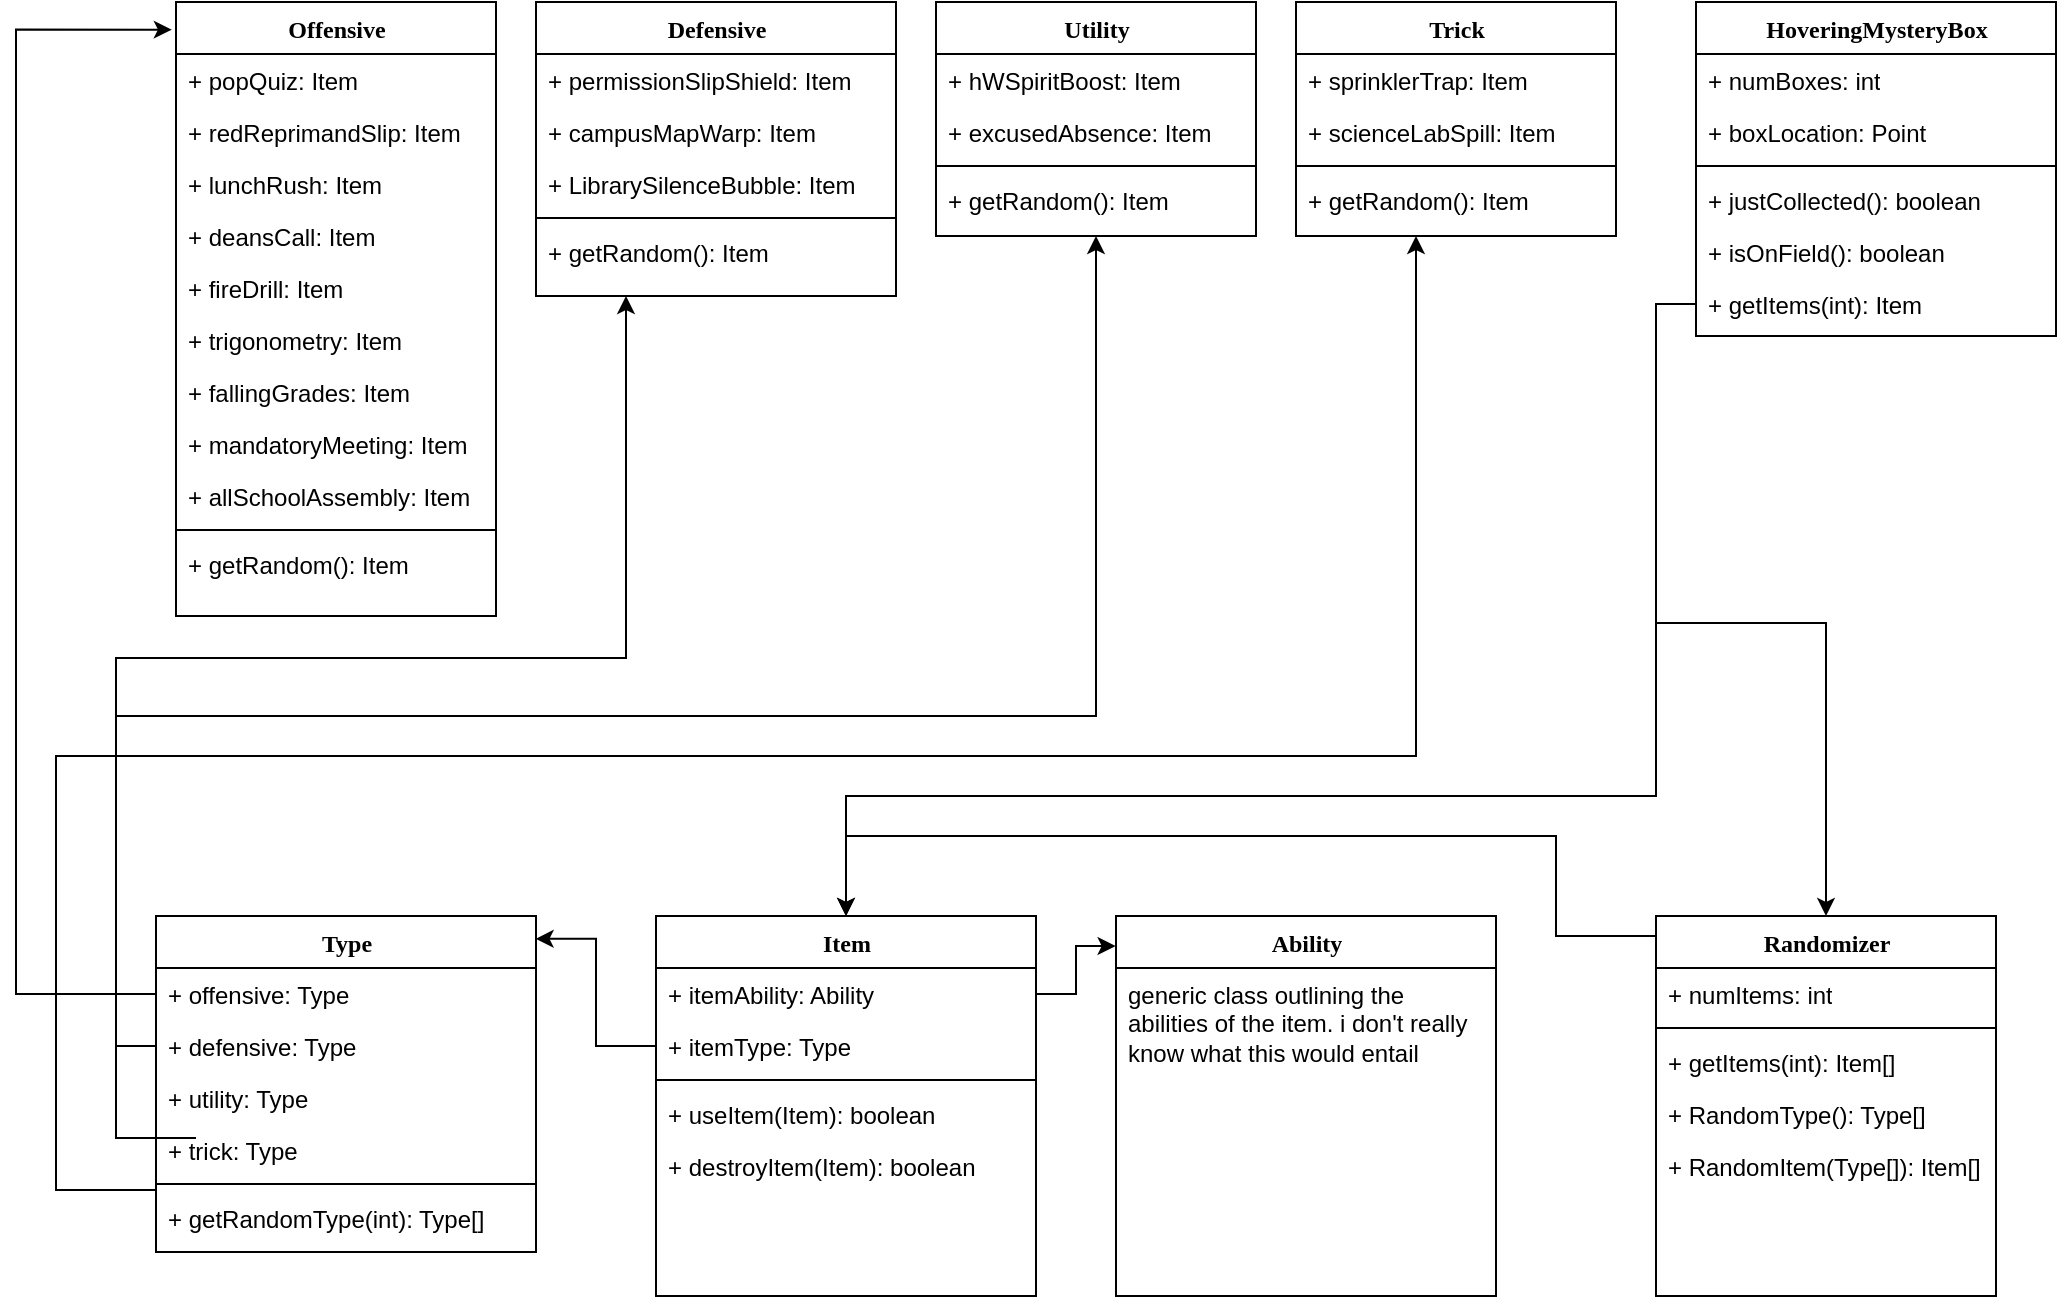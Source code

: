 <mxfile version="26.2.15">
  <diagram name="Page-1" id="9f46799a-70d6-7492-0946-bef42562c5a5">
    <mxGraphModel dx="1122" dy="749" grid="1" gridSize="10" guides="1" tooltips="1" connect="1" arrows="1" fold="1" page="1" pageScale="1" pageWidth="1100" pageHeight="850" background="none" math="0" shadow="0">
      <root>
        <mxCell id="0" />
        <mxCell id="1" parent="0" />
        <mxCell id="78961159f06e98e8-43" value="HoveringMysteryBox" style="swimlane;html=1;fontStyle=1;align=center;verticalAlign=top;childLayout=stackLayout;horizontal=1;startSize=26;horizontalStack=0;resizeParent=1;resizeLast=0;collapsible=1;marginBottom=0;swimlaneFillColor=#ffffff;rounded=0;shadow=0;comic=0;labelBackgroundColor=none;strokeWidth=1;fillColor=none;fontFamily=Verdana;fontSize=12" parent="1" vertex="1">
          <mxGeometry x="870" y="83" width="180" height="167" as="geometry" />
        </mxCell>
        <mxCell id="78961159f06e98e8-44" value="+ numBoxes: int" style="text;html=1;strokeColor=none;fillColor=none;align=left;verticalAlign=top;spacingLeft=4;spacingRight=4;whiteSpace=wrap;overflow=hidden;rotatable=0;points=[[0,0.5],[1,0.5]];portConstraint=eastwest;" parent="78961159f06e98e8-43" vertex="1">
          <mxGeometry y="26" width="180" height="26" as="geometry" />
        </mxCell>
        <mxCell id="WVc9D5YE9ofDpMQ8wv0v-43" value="+ boxLocation: Point" style="text;html=1;strokeColor=none;fillColor=none;align=left;verticalAlign=top;spacingLeft=4;spacingRight=4;whiteSpace=wrap;overflow=hidden;rotatable=0;points=[[0,0.5],[1,0.5]];portConstraint=eastwest;" vertex="1" parent="78961159f06e98e8-43">
          <mxGeometry y="52" width="180" height="26" as="geometry" />
        </mxCell>
        <mxCell id="78961159f06e98e8-51" value="" style="line;html=1;strokeWidth=1;fillColor=none;align=left;verticalAlign=middle;spacingTop=-1;spacingLeft=3;spacingRight=3;rotatable=0;labelPosition=right;points=[];portConstraint=eastwest;" parent="78961159f06e98e8-43" vertex="1">
          <mxGeometry y="78" width="180" height="8" as="geometry" />
        </mxCell>
        <mxCell id="78961159f06e98e8-52" value="+ justCollected(): boolean" style="text;html=1;strokeColor=none;fillColor=none;align=left;verticalAlign=top;spacingLeft=4;spacingRight=4;whiteSpace=wrap;overflow=hidden;rotatable=0;points=[[0,0.5],[1,0.5]];portConstraint=eastwest;" parent="78961159f06e98e8-43" vertex="1">
          <mxGeometry y="86" width="180" height="26" as="geometry" />
        </mxCell>
        <mxCell id="WVc9D5YE9ofDpMQ8wv0v-4" value="+ isOnField(): boolean" style="text;html=1;strokeColor=none;fillColor=none;align=left;verticalAlign=top;spacingLeft=4;spacingRight=4;whiteSpace=wrap;overflow=hidden;rotatable=0;points=[[0,0.5],[1,0.5]];portConstraint=eastwest;" vertex="1" parent="78961159f06e98e8-43">
          <mxGeometry y="112" width="180" height="26" as="geometry" />
        </mxCell>
        <mxCell id="78961159f06e98e8-53" value="+ getItems(int): Item" style="text;html=1;strokeColor=none;fillColor=none;align=left;verticalAlign=top;spacingLeft=4;spacingRight=4;whiteSpace=wrap;overflow=hidden;rotatable=0;points=[[0,0.5],[1,0.5]];portConstraint=eastwest;" parent="78961159f06e98e8-43" vertex="1">
          <mxGeometry y="138" width="180" height="26" as="geometry" />
        </mxCell>
        <mxCell id="78961159f06e98e8-56" value="Type" style="swimlane;html=1;fontStyle=1;align=center;verticalAlign=top;childLayout=stackLayout;horizontal=1;startSize=26;horizontalStack=0;resizeParent=1;resizeLast=0;collapsible=1;marginBottom=0;swimlaneFillColor=#ffffff;rounded=0;shadow=0;comic=0;labelBackgroundColor=none;strokeWidth=1;fillColor=none;fontFamily=Verdana;fontSize=12" parent="1" vertex="1">
          <mxGeometry x="100" y="540" width="190" height="168" as="geometry" />
        </mxCell>
        <mxCell id="78961159f06e98e8-57" value="+ offensive: Type" style="text;html=1;strokeColor=none;fillColor=none;align=left;verticalAlign=top;spacingLeft=4;spacingRight=4;whiteSpace=wrap;overflow=hidden;rotatable=0;points=[[0,0.5],[1,0.5]];portConstraint=eastwest;" parent="78961159f06e98e8-56" vertex="1">
          <mxGeometry y="26" width="190" height="26" as="geometry" />
        </mxCell>
        <mxCell id="78961159f06e98e8-58" value="+ defensive: Type" style="text;html=1;strokeColor=none;fillColor=none;align=left;verticalAlign=top;spacingLeft=4;spacingRight=4;whiteSpace=wrap;overflow=hidden;rotatable=0;points=[[0,0.5],[1,0.5]];portConstraint=eastwest;" parent="78961159f06e98e8-56" vertex="1">
          <mxGeometry y="52" width="190" height="26" as="geometry" />
        </mxCell>
        <mxCell id="78961159f06e98e8-59" value="+ utility: Type" style="text;html=1;strokeColor=none;fillColor=none;align=left;verticalAlign=top;spacingLeft=4;spacingRight=4;whiteSpace=wrap;overflow=hidden;rotatable=0;points=[[0,0.5],[1,0.5]];portConstraint=eastwest;" parent="78961159f06e98e8-56" vertex="1">
          <mxGeometry y="78" width="190" height="26" as="geometry" />
        </mxCell>
        <mxCell id="78961159f06e98e8-60" value="+ trick: Type" style="text;html=1;strokeColor=none;fillColor=none;align=left;verticalAlign=top;spacingLeft=4;spacingRight=4;whiteSpace=wrap;overflow=hidden;rotatable=0;points=[[0,0.5],[1,0.5]];portConstraint=eastwest;" parent="78961159f06e98e8-56" vertex="1">
          <mxGeometry y="104" width="190" height="26" as="geometry" />
        </mxCell>
        <mxCell id="78961159f06e98e8-64" value="" style="line;html=1;strokeWidth=1;fillColor=none;align=left;verticalAlign=middle;spacingTop=-1;spacingLeft=3;spacingRight=3;rotatable=0;labelPosition=right;points=[];portConstraint=eastwest;" parent="78961159f06e98e8-56" vertex="1">
          <mxGeometry y="130" width="190" height="8" as="geometry" />
        </mxCell>
        <mxCell id="78961159f06e98e8-65" value="+ getRandomType(int): Type[]" style="text;html=1;strokeColor=none;fillColor=none;align=left;verticalAlign=top;spacingLeft=4;spacingRight=4;whiteSpace=wrap;overflow=hidden;rotatable=0;points=[[0,0.5],[1,0.5]];portConstraint=eastwest;" parent="78961159f06e98e8-56" vertex="1">
          <mxGeometry y="138" width="190" height="26" as="geometry" />
        </mxCell>
        <mxCell id="78961159f06e98e8-69" value="Offensive" style="swimlane;html=1;fontStyle=1;align=center;verticalAlign=top;childLayout=stackLayout;horizontal=1;startSize=26;horizontalStack=0;resizeParent=1;resizeLast=0;collapsible=1;marginBottom=0;swimlaneFillColor=#ffffff;rounded=0;shadow=0;comic=0;labelBackgroundColor=none;strokeWidth=1;fillColor=none;fontFamily=Verdana;fontSize=12" parent="1" vertex="1">
          <mxGeometry x="110" y="83" width="160" height="307" as="geometry" />
        </mxCell>
        <mxCell id="78961159f06e98e8-70" value="+ popQuiz: Item" style="text;html=1;strokeColor=none;fillColor=none;align=left;verticalAlign=top;spacingLeft=4;spacingRight=4;whiteSpace=wrap;overflow=hidden;rotatable=0;points=[[0,0.5],[1,0.5]];portConstraint=eastwest;" parent="78961159f06e98e8-69" vertex="1">
          <mxGeometry y="26" width="160" height="26" as="geometry" />
        </mxCell>
        <mxCell id="78961159f06e98e8-71" value="+ redReprimandSlip: Item" style="text;html=1;strokeColor=none;fillColor=none;align=left;verticalAlign=top;spacingLeft=4;spacingRight=4;whiteSpace=wrap;overflow=hidden;rotatable=0;points=[[0,0.5],[1,0.5]];portConstraint=eastwest;" parent="78961159f06e98e8-69" vertex="1">
          <mxGeometry y="52" width="160" height="26" as="geometry" />
        </mxCell>
        <mxCell id="78961159f06e98e8-72" value="+ lunchRush: Item" style="text;html=1;strokeColor=none;fillColor=none;align=left;verticalAlign=top;spacingLeft=4;spacingRight=4;whiteSpace=wrap;overflow=hidden;rotatable=0;points=[[0,0.5],[1,0.5]];portConstraint=eastwest;" parent="78961159f06e98e8-69" vertex="1">
          <mxGeometry y="78" width="160" height="26" as="geometry" />
        </mxCell>
        <mxCell id="78961159f06e98e8-74" value="+ deansCall: Item" style="text;html=1;strokeColor=none;fillColor=none;align=left;verticalAlign=top;spacingLeft=4;spacingRight=4;whiteSpace=wrap;overflow=hidden;rotatable=0;points=[[0,0.5],[1,0.5]];portConstraint=eastwest;" parent="78961159f06e98e8-69" vertex="1">
          <mxGeometry y="104" width="160" height="26" as="geometry" />
        </mxCell>
        <mxCell id="78961159f06e98e8-75" value="+ fireDrill: Item" style="text;html=1;strokeColor=none;fillColor=none;align=left;verticalAlign=top;spacingLeft=4;spacingRight=4;whiteSpace=wrap;overflow=hidden;rotatable=0;points=[[0,0.5],[1,0.5]];portConstraint=eastwest;" parent="78961159f06e98e8-69" vertex="1">
          <mxGeometry y="130" width="160" height="26" as="geometry" />
        </mxCell>
        <mxCell id="78961159f06e98e8-76" value="+ trigonometry: Item" style="text;html=1;strokeColor=none;fillColor=none;align=left;verticalAlign=top;spacingLeft=4;spacingRight=4;whiteSpace=wrap;overflow=hidden;rotatable=0;points=[[0,0.5],[1,0.5]];portConstraint=eastwest;" parent="78961159f06e98e8-69" vertex="1">
          <mxGeometry y="156" width="160" height="26" as="geometry" />
        </mxCell>
        <mxCell id="WVc9D5YE9ofDpMQ8wv0v-30" value="+ fallingGrades&lt;span style=&quot;background-color: transparent; color: light-dark(rgb(0, 0, 0), rgb(255, 255, 255));&quot;&gt;: Item&lt;/span&gt;" style="text;html=1;strokeColor=none;fillColor=none;align=left;verticalAlign=top;spacingLeft=4;spacingRight=4;whiteSpace=wrap;overflow=hidden;rotatable=0;points=[[0,0.5],[1,0.5]];portConstraint=eastwest;" vertex="1" parent="78961159f06e98e8-69">
          <mxGeometry y="182" width="160" height="26" as="geometry" />
        </mxCell>
        <mxCell id="WVc9D5YE9ofDpMQ8wv0v-31" value="+ mandatoryMeeting&lt;span style=&quot;background-color: transparent; color: light-dark(rgb(0, 0, 0), rgb(255, 255, 255));&quot;&gt;: Item&lt;/span&gt;" style="text;html=1;strokeColor=none;fillColor=none;align=left;verticalAlign=top;spacingLeft=4;spacingRight=4;whiteSpace=wrap;overflow=hidden;rotatable=0;points=[[0,0.5],[1,0.5]];portConstraint=eastwest;" vertex="1" parent="78961159f06e98e8-69">
          <mxGeometry y="208" width="160" height="26" as="geometry" />
        </mxCell>
        <mxCell id="WVc9D5YE9ofDpMQ8wv0v-32" value="+ allSchoolAssembly&lt;span style=&quot;background-color: transparent; color: light-dark(rgb(0, 0, 0), rgb(255, 255, 255));&quot;&gt;: Item&lt;/span&gt;" style="text;html=1;strokeColor=none;fillColor=none;align=left;verticalAlign=top;spacingLeft=4;spacingRight=4;whiteSpace=wrap;overflow=hidden;rotatable=0;points=[[0,0.5],[1,0.5]];portConstraint=eastwest;" vertex="1" parent="78961159f06e98e8-69">
          <mxGeometry y="234" width="160" height="26" as="geometry" />
        </mxCell>
        <mxCell id="78961159f06e98e8-77" value="" style="line;html=1;strokeWidth=1;fillColor=none;align=left;verticalAlign=middle;spacingTop=-1;spacingLeft=3;spacingRight=3;rotatable=0;labelPosition=right;points=[];portConstraint=eastwest;" parent="78961159f06e98e8-69" vertex="1">
          <mxGeometry y="260" width="160" height="8" as="geometry" />
        </mxCell>
        <mxCell id="78961159f06e98e8-78" value="+ getRandom(): Item" style="text;html=1;strokeColor=none;fillColor=none;align=left;verticalAlign=top;spacingLeft=4;spacingRight=4;whiteSpace=wrap;overflow=hidden;rotatable=0;points=[[0,0.5],[1,0.5]];portConstraint=eastwest;" parent="78961159f06e98e8-69" vertex="1">
          <mxGeometry y="268" width="160" height="26" as="geometry" />
        </mxCell>
        <mxCell id="78961159f06e98e8-82" value="Trick" style="swimlane;html=1;fontStyle=1;align=center;verticalAlign=top;childLayout=stackLayout;horizontal=1;startSize=26;horizontalStack=0;resizeParent=1;resizeLast=0;collapsible=1;marginBottom=0;swimlaneFillColor=#ffffff;rounded=0;shadow=0;comic=0;labelBackgroundColor=none;strokeWidth=1;fillColor=none;fontFamily=Verdana;fontSize=12" parent="1" vertex="1">
          <mxGeometry x="670" y="83" width="160" height="117" as="geometry" />
        </mxCell>
        <mxCell id="78961159f06e98e8-83" value="+ sprinklerTrap: Item" style="text;html=1;strokeColor=none;fillColor=none;align=left;verticalAlign=top;spacingLeft=4;spacingRight=4;whiteSpace=wrap;overflow=hidden;rotatable=0;points=[[0,0.5],[1,0.5]];portConstraint=eastwest;" parent="78961159f06e98e8-82" vertex="1">
          <mxGeometry y="26" width="160" height="26" as="geometry" />
        </mxCell>
        <mxCell id="78961159f06e98e8-84" value="+ scienceLabSpill: Item" style="text;html=1;strokeColor=none;fillColor=none;align=left;verticalAlign=top;spacingLeft=4;spacingRight=4;whiteSpace=wrap;overflow=hidden;rotatable=0;points=[[0,0.5],[1,0.5]];portConstraint=eastwest;" parent="78961159f06e98e8-82" vertex="1">
          <mxGeometry y="52" width="160" height="26" as="geometry" />
        </mxCell>
        <mxCell id="78961159f06e98e8-90" value="" style="line;html=1;strokeWidth=1;fillColor=none;align=left;verticalAlign=middle;spacingTop=-1;spacingLeft=3;spacingRight=3;rotatable=0;labelPosition=right;points=[];portConstraint=eastwest;" parent="78961159f06e98e8-82" vertex="1">
          <mxGeometry y="78" width="160" height="8" as="geometry" />
        </mxCell>
        <mxCell id="78961159f06e98e8-94" value="+ getRandom(): Item" style="text;html=1;strokeColor=none;fillColor=none;align=left;verticalAlign=top;spacingLeft=4;spacingRight=4;whiteSpace=wrap;overflow=hidden;rotatable=0;points=[[0,0.5],[1,0.5]];portConstraint=eastwest;" parent="78961159f06e98e8-82" vertex="1">
          <mxGeometry y="86" width="160" height="26" as="geometry" />
        </mxCell>
        <mxCell id="78961159f06e98e8-108" value="Randomizer" style="swimlane;html=1;fontStyle=1;align=center;verticalAlign=top;childLayout=stackLayout;horizontal=1;startSize=26;horizontalStack=0;resizeParent=1;resizeLast=0;collapsible=1;marginBottom=0;swimlaneFillColor=#ffffff;rounded=0;shadow=0;comic=0;labelBackgroundColor=none;strokeWidth=1;fillColor=none;fontFamily=Verdana;fontSize=12" parent="1" vertex="1">
          <mxGeometry x="850" y="540" width="170" height="190" as="geometry" />
        </mxCell>
        <mxCell id="78961159f06e98e8-109" value="+ numItems: int" style="text;html=1;strokeColor=none;fillColor=none;align=left;verticalAlign=top;spacingLeft=4;spacingRight=4;whiteSpace=wrap;overflow=hidden;rotatable=0;points=[[0,0.5],[1,0.5]];portConstraint=eastwest;" parent="78961159f06e98e8-108" vertex="1">
          <mxGeometry y="26" width="170" height="26" as="geometry" />
        </mxCell>
        <mxCell id="78961159f06e98e8-116" value="" style="line;html=1;strokeWidth=1;fillColor=none;align=left;verticalAlign=middle;spacingTop=-1;spacingLeft=3;spacingRight=3;rotatable=0;labelPosition=right;points=[];portConstraint=eastwest;" parent="78961159f06e98e8-108" vertex="1">
          <mxGeometry y="52" width="170" height="8" as="geometry" />
        </mxCell>
        <mxCell id="78961159f06e98e8-117" value="+ getItems(int): Item[]" style="text;html=1;strokeColor=none;fillColor=none;align=left;verticalAlign=top;spacingLeft=4;spacingRight=4;whiteSpace=wrap;overflow=hidden;rotatable=0;points=[[0,0.5],[1,0.5]];portConstraint=eastwest;" parent="78961159f06e98e8-108" vertex="1">
          <mxGeometry y="60" width="170" height="26" as="geometry" />
        </mxCell>
        <mxCell id="78961159f06e98e8-120" value="+ RandomType(): Type[]" style="text;html=1;strokeColor=none;fillColor=none;align=left;verticalAlign=top;spacingLeft=4;spacingRight=4;whiteSpace=wrap;overflow=hidden;rotatable=0;points=[[0,0.5],[1,0.5]];portConstraint=eastwest;" parent="78961159f06e98e8-108" vertex="1">
          <mxGeometry y="86" width="170" height="26" as="geometry" />
        </mxCell>
        <mxCell id="WVc9D5YE9ofDpMQ8wv0v-2" value="+ RandomItem(Type[]): Item[]" style="text;html=1;strokeColor=none;fillColor=none;align=left;verticalAlign=top;spacingLeft=4;spacingRight=4;whiteSpace=wrap;overflow=hidden;rotatable=0;points=[[0,0.5],[1,0.5]];portConstraint=eastwest;" vertex="1" parent="78961159f06e98e8-108">
          <mxGeometry y="112" width="170" height="26" as="geometry" />
        </mxCell>
        <mxCell id="WVc9D5YE9ofDpMQ8wv0v-6" value="Defensive" style="swimlane;html=1;fontStyle=1;align=center;verticalAlign=top;childLayout=stackLayout;horizontal=1;startSize=26;horizontalStack=0;resizeParent=1;resizeLast=0;collapsible=1;marginBottom=0;swimlaneFillColor=#ffffff;rounded=0;shadow=0;comic=0;labelBackgroundColor=none;strokeWidth=1;fillColor=none;fontFamily=Verdana;fontSize=12" vertex="1" parent="1">
          <mxGeometry x="290" y="83" width="180" height="147" as="geometry" />
        </mxCell>
        <mxCell id="WVc9D5YE9ofDpMQ8wv0v-7" value="+ permissionSlipShield: Item" style="text;html=1;strokeColor=none;fillColor=none;align=left;verticalAlign=top;spacingLeft=4;spacingRight=4;whiteSpace=wrap;overflow=hidden;rotatable=0;points=[[0,0.5],[1,0.5]];portConstraint=eastwest;" vertex="1" parent="WVc9D5YE9ofDpMQ8wv0v-6">
          <mxGeometry y="26" width="180" height="26" as="geometry" />
        </mxCell>
        <mxCell id="WVc9D5YE9ofDpMQ8wv0v-8" value="+ campusMapWarp: Item" style="text;html=1;strokeColor=none;fillColor=none;align=left;verticalAlign=top;spacingLeft=4;spacingRight=4;whiteSpace=wrap;overflow=hidden;rotatable=0;points=[[0,0.5],[1,0.5]];portConstraint=eastwest;" vertex="1" parent="WVc9D5YE9ofDpMQ8wv0v-6">
          <mxGeometry y="52" width="180" height="26" as="geometry" />
        </mxCell>
        <mxCell id="WVc9D5YE9ofDpMQ8wv0v-9" value="+ LibrarySilenceBubble: Item" style="text;html=1;strokeColor=none;fillColor=none;align=left;verticalAlign=top;spacingLeft=4;spacingRight=4;whiteSpace=wrap;overflow=hidden;rotatable=0;points=[[0,0.5],[1,0.5]];portConstraint=eastwest;" vertex="1" parent="WVc9D5YE9ofDpMQ8wv0v-6">
          <mxGeometry y="78" width="180" height="26" as="geometry" />
        </mxCell>
        <mxCell id="WVc9D5YE9ofDpMQ8wv0v-13" value="" style="line;html=1;strokeWidth=1;fillColor=none;align=left;verticalAlign=middle;spacingTop=-1;spacingLeft=3;spacingRight=3;rotatable=0;labelPosition=right;points=[];portConstraint=eastwest;" vertex="1" parent="WVc9D5YE9ofDpMQ8wv0v-6">
          <mxGeometry y="104" width="180" height="8" as="geometry" />
        </mxCell>
        <mxCell id="WVc9D5YE9ofDpMQ8wv0v-14" value="+ getRandom(): Item" style="text;html=1;strokeColor=none;fillColor=none;align=left;verticalAlign=top;spacingLeft=4;spacingRight=4;whiteSpace=wrap;overflow=hidden;rotatable=0;points=[[0,0.5],[1,0.5]];portConstraint=eastwest;" vertex="1" parent="WVc9D5YE9ofDpMQ8wv0v-6">
          <mxGeometry y="112" width="180" height="26" as="geometry" />
        </mxCell>
        <mxCell id="WVc9D5YE9ofDpMQ8wv0v-18" value="Utility" style="swimlane;html=1;fontStyle=1;align=center;verticalAlign=top;childLayout=stackLayout;horizontal=1;startSize=26;horizontalStack=0;resizeParent=1;resizeLast=0;collapsible=1;marginBottom=0;swimlaneFillColor=#ffffff;rounded=0;shadow=0;comic=0;labelBackgroundColor=none;strokeWidth=1;fillColor=none;fontFamily=Verdana;fontSize=12" vertex="1" parent="1">
          <mxGeometry x="490" y="83" width="160" height="117" as="geometry" />
        </mxCell>
        <mxCell id="WVc9D5YE9ofDpMQ8wv0v-19" value="+ hWSpiritBoost: Item" style="text;html=1;strokeColor=none;fillColor=none;align=left;verticalAlign=top;spacingLeft=4;spacingRight=4;whiteSpace=wrap;overflow=hidden;rotatable=0;points=[[0,0.5],[1,0.5]];portConstraint=eastwest;" vertex="1" parent="WVc9D5YE9ofDpMQ8wv0v-18">
          <mxGeometry y="26" width="160" height="26" as="geometry" />
        </mxCell>
        <mxCell id="WVc9D5YE9ofDpMQ8wv0v-20" value="+ excusedAbsence: Item" style="text;html=1;strokeColor=none;fillColor=none;align=left;verticalAlign=top;spacingLeft=4;spacingRight=4;whiteSpace=wrap;overflow=hidden;rotatable=0;points=[[0,0.5],[1,0.5]];portConstraint=eastwest;" vertex="1" parent="WVc9D5YE9ofDpMQ8wv0v-18">
          <mxGeometry y="52" width="160" height="26" as="geometry" />
        </mxCell>
        <mxCell id="WVc9D5YE9ofDpMQ8wv0v-25" value="" style="line;html=1;strokeWidth=1;fillColor=none;align=left;verticalAlign=middle;spacingTop=-1;spacingLeft=3;spacingRight=3;rotatable=0;labelPosition=right;points=[];portConstraint=eastwest;" vertex="1" parent="WVc9D5YE9ofDpMQ8wv0v-18">
          <mxGeometry y="78" width="160" height="8" as="geometry" />
        </mxCell>
        <mxCell id="WVc9D5YE9ofDpMQ8wv0v-27" value="+ getRandom(): Item" style="text;html=1;strokeColor=none;fillColor=none;align=left;verticalAlign=top;spacingLeft=4;spacingRight=4;whiteSpace=wrap;overflow=hidden;rotatable=0;points=[[0,0.5],[1,0.5]];portConstraint=eastwest;" vertex="1" parent="WVc9D5YE9ofDpMQ8wv0v-18">
          <mxGeometry y="86" width="160" height="26" as="geometry" />
        </mxCell>
        <mxCell id="WVc9D5YE9ofDpMQ8wv0v-33" value="Item" style="swimlane;html=1;fontStyle=1;align=center;verticalAlign=top;childLayout=stackLayout;horizontal=1;startSize=26;horizontalStack=0;resizeParent=1;resizeLast=0;collapsible=1;marginBottom=0;swimlaneFillColor=#ffffff;rounded=0;shadow=0;comic=0;labelBackgroundColor=none;strokeWidth=1;fillColor=none;fontFamily=Verdana;fontSize=12" vertex="1" parent="1">
          <mxGeometry x="350" y="540" width="190" height="190" as="geometry" />
        </mxCell>
        <mxCell id="WVc9D5YE9ofDpMQ8wv0v-34" value="+ itemAbility: Ability" style="text;html=1;strokeColor=none;fillColor=none;align=left;verticalAlign=top;spacingLeft=4;spacingRight=4;whiteSpace=wrap;overflow=hidden;rotatable=0;points=[[0,0.5],[1,0.5]];portConstraint=eastwest;" vertex="1" parent="WVc9D5YE9ofDpMQ8wv0v-33">
          <mxGeometry y="26" width="190" height="26" as="geometry" />
        </mxCell>
        <mxCell id="WVc9D5YE9ofDpMQ8wv0v-35" value="+ itemType: Type" style="text;html=1;strokeColor=none;fillColor=none;align=left;verticalAlign=top;spacingLeft=4;spacingRight=4;whiteSpace=wrap;overflow=hidden;rotatable=0;points=[[0,0.5],[1,0.5]];portConstraint=eastwest;" vertex="1" parent="WVc9D5YE9ofDpMQ8wv0v-33">
          <mxGeometry y="52" width="190" height="26" as="geometry" />
        </mxCell>
        <mxCell id="WVc9D5YE9ofDpMQ8wv0v-38" value="" style="line;html=1;strokeWidth=1;fillColor=none;align=left;verticalAlign=middle;spacingTop=-1;spacingLeft=3;spacingRight=3;rotatable=0;labelPosition=right;points=[];portConstraint=eastwest;" vertex="1" parent="WVc9D5YE9ofDpMQ8wv0v-33">
          <mxGeometry y="78" width="190" height="8" as="geometry" />
        </mxCell>
        <mxCell id="WVc9D5YE9ofDpMQ8wv0v-39" value="+ useItem(Item): boolean" style="text;html=1;strokeColor=none;fillColor=none;align=left;verticalAlign=top;spacingLeft=4;spacingRight=4;whiteSpace=wrap;overflow=hidden;rotatable=0;points=[[0,0.5],[1,0.5]];portConstraint=eastwest;" vertex="1" parent="WVc9D5YE9ofDpMQ8wv0v-33">
          <mxGeometry y="86" width="190" height="26" as="geometry" />
        </mxCell>
        <mxCell id="WVc9D5YE9ofDpMQ8wv0v-40" value="+ destroyItem(Item): boolean" style="text;html=1;strokeColor=none;fillColor=none;align=left;verticalAlign=top;spacingLeft=4;spacingRight=4;whiteSpace=wrap;overflow=hidden;rotatable=0;points=[[0,0.5],[1,0.5]];portConstraint=eastwest;" vertex="1" parent="WVc9D5YE9ofDpMQ8wv0v-33">
          <mxGeometry y="112" width="190" height="26" as="geometry" />
        </mxCell>
        <mxCell id="WVc9D5YE9ofDpMQ8wv0v-44" value="Ability" style="swimlane;html=1;fontStyle=1;align=center;verticalAlign=top;childLayout=stackLayout;horizontal=1;startSize=26;horizontalStack=0;resizeParent=1;resizeLast=0;collapsible=1;marginBottom=0;swimlaneFillColor=#ffffff;rounded=0;shadow=0;comic=0;labelBackgroundColor=none;strokeWidth=1;fillColor=none;fontFamily=Verdana;fontSize=12" vertex="1" parent="1">
          <mxGeometry x="580" y="540" width="190" height="190" as="geometry" />
        </mxCell>
        <mxCell id="WVc9D5YE9ofDpMQ8wv0v-45" value="generic class outlining the abilities of the item. i don&#39;t really know what this would entail" style="text;html=1;strokeColor=none;fillColor=none;align=left;verticalAlign=top;spacingLeft=4;spacingRight=4;whiteSpace=wrap;overflow=hidden;rotatable=0;points=[[0,0.5],[1,0.5]];portConstraint=eastwest;" vertex="1" parent="WVc9D5YE9ofDpMQ8wv0v-44">
          <mxGeometry y="26" width="190" height="54" as="geometry" />
        </mxCell>
        <mxCell id="WVc9D5YE9ofDpMQ8wv0v-50" value="" style="edgeStyle=orthogonalEdgeStyle;rounded=0;orthogonalLoop=1;jettySize=auto;html=1;entryX=-0.001;entryY=0.079;entryDx=0;entryDy=0;entryPerimeter=0;" edge="1" parent="1" source="WVc9D5YE9ofDpMQ8wv0v-34" target="WVc9D5YE9ofDpMQ8wv0v-44">
          <mxGeometry relative="1" as="geometry" />
        </mxCell>
        <mxCell id="WVc9D5YE9ofDpMQ8wv0v-51" value="" style="edgeStyle=orthogonalEdgeStyle;rounded=0;orthogonalLoop=1;jettySize=auto;html=1;entryX=0.999;entryY=0.068;entryDx=0;entryDy=0;entryPerimeter=0;" edge="1" parent="1" source="WVc9D5YE9ofDpMQ8wv0v-35" target="78961159f06e98e8-56">
          <mxGeometry relative="1" as="geometry" />
        </mxCell>
        <mxCell id="WVc9D5YE9ofDpMQ8wv0v-52" style="edgeStyle=orthogonalEdgeStyle;rounded=0;orthogonalLoop=1;jettySize=auto;html=1;exitX=0;exitY=0.5;exitDx=0;exitDy=0;entryX=0.5;entryY=0;entryDx=0;entryDy=0;" edge="1" parent="1" source="78961159f06e98e8-109" target="WVc9D5YE9ofDpMQ8wv0v-33">
          <mxGeometry relative="1" as="geometry">
            <Array as="points">
              <mxPoint x="850" y="550" />
              <mxPoint x="800" y="550" />
              <mxPoint x="800" y="500" />
              <mxPoint x="445" y="500" />
            </Array>
          </mxGeometry>
        </mxCell>
        <mxCell id="WVc9D5YE9ofDpMQ8wv0v-53" value="" style="edgeStyle=orthogonalEdgeStyle;rounded=0;orthogonalLoop=1;jettySize=auto;html=1;entryX=0.5;entryY=0;entryDx=0;entryDy=0;" edge="1" parent="1" source="78961159f06e98e8-53" target="78961159f06e98e8-108">
          <mxGeometry relative="1" as="geometry" />
        </mxCell>
        <mxCell id="WVc9D5YE9ofDpMQ8wv0v-55" value="" style="edgeStyle=orthogonalEdgeStyle;rounded=0;orthogonalLoop=1;jettySize=auto;html=1;entryX=0.5;entryY=0;entryDx=0;entryDy=0;" edge="1" parent="1" source="78961159f06e98e8-53" target="WVc9D5YE9ofDpMQ8wv0v-33">
          <mxGeometry relative="1" as="geometry">
            <Array as="points">
              <mxPoint x="850" y="234" />
              <mxPoint x="850" y="480" />
              <mxPoint x="445" y="480" />
            </Array>
          </mxGeometry>
        </mxCell>
        <mxCell id="WVc9D5YE9ofDpMQ8wv0v-59" style="edgeStyle=orthogonalEdgeStyle;rounded=0;orthogonalLoop=1;jettySize=auto;html=1;exitX=0;exitY=0.5;exitDx=0;exitDy=0;entryX=-0.013;entryY=0.045;entryDx=0;entryDy=0;entryPerimeter=0;" edge="1" parent="1" source="78961159f06e98e8-57" target="78961159f06e98e8-69">
          <mxGeometry relative="1" as="geometry">
            <Array as="points">
              <mxPoint x="30" y="579" />
              <mxPoint x="30" y="97" />
            </Array>
          </mxGeometry>
        </mxCell>
        <mxCell id="WVc9D5YE9ofDpMQ8wv0v-60" style="edgeStyle=orthogonalEdgeStyle;rounded=0;orthogonalLoop=1;jettySize=auto;html=1;exitX=0;exitY=0.5;exitDx=0;exitDy=0;entryX=0.25;entryY=1;entryDx=0;entryDy=0;" edge="1" parent="1" source="78961159f06e98e8-58" target="WVc9D5YE9ofDpMQ8wv0v-6">
          <mxGeometry relative="1" as="geometry" />
        </mxCell>
        <mxCell id="WVc9D5YE9ofDpMQ8wv0v-61" style="edgeStyle=orthogonalEdgeStyle;rounded=0;orthogonalLoop=1;jettySize=auto;html=1;exitX=0;exitY=0.5;exitDx=0;exitDy=0;entryX=0.5;entryY=1;entryDx=0;entryDy=0;" edge="1" parent="1" target="WVc9D5YE9ofDpMQ8wv0v-18">
          <mxGeometry relative="1" as="geometry">
            <mxPoint x="120" y="651" as="sourcePoint" />
            <mxPoint x="590" y="220" as="targetPoint" />
            <Array as="points">
              <mxPoint x="80" y="651" />
              <mxPoint x="80" y="440" />
              <mxPoint x="570" y="440" />
            </Array>
          </mxGeometry>
        </mxCell>
        <mxCell id="WVc9D5YE9ofDpMQ8wv0v-63" style="edgeStyle=orthogonalEdgeStyle;rounded=0;orthogonalLoop=1;jettySize=auto;html=1;exitX=0;exitY=0.5;exitDx=0;exitDy=0;" edge="1" parent="1">
          <mxGeometry relative="1" as="geometry">
            <mxPoint x="100" y="677" as="sourcePoint" />
            <mxPoint x="730" y="200" as="targetPoint" />
            <Array as="points">
              <mxPoint x="50" y="677" />
              <mxPoint x="50" y="460" />
              <mxPoint x="730" y="460" />
            </Array>
          </mxGeometry>
        </mxCell>
      </root>
    </mxGraphModel>
  </diagram>
</mxfile>
